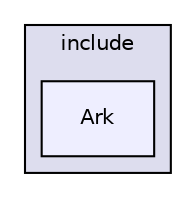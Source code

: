 digraph "include/Ark" {
  compound=true
  node [ fontsize="10", fontname="Helvetica"];
  edge [ labelfontsize="10", labelfontname="Helvetica"];
  subgraph clusterdir_d44c64559bbebec7f509842c48db8b23 {
    graph [ bgcolor="#ddddee", pencolor="black", label="include" fontname="Helvetica", fontsize="10", URL="dir_d44c64559bbebec7f509842c48db8b23.html"]
  dir_a8b6c64285bf9ac60f50770eb2fc48b5 [shape=box, label="Ark", style="filled", fillcolor="#eeeeff", pencolor="black", URL="dir_a8b6c64285bf9ac60f50770eb2fc48b5.html"];
  }
}
